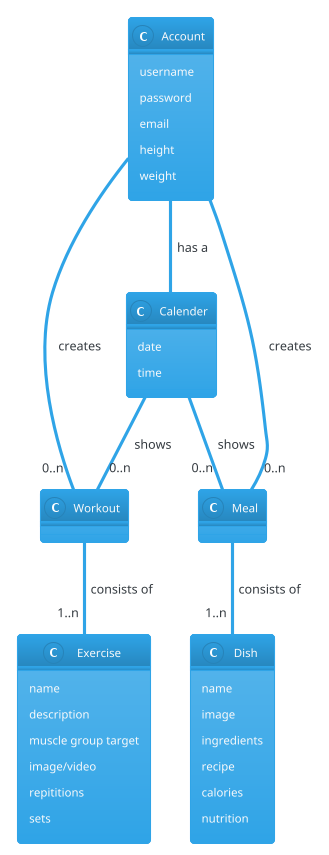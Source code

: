 @startuml Domain Model (Gustav)
!theme cerulean

class Account {
    username
    password
    email
    height
    weight
}

class Calender {
    date
    time
}

Class Workout {}

class Exercise {
    name
    description
    muscle group target
    image/video
    repititions
    sets
}

class Meal {}

class Dish {
    name
    image
    ingredients
    recipe
    calories
    nutrition
}

Account -- Calender : has a
Account -- "0..n" Workout : creates
Account -- "0..n" Meal : creates

Calender -- "0..n" Workout : shows
Calender -- "0..n" Meal : shows

Workout -- "1..n" Exercise : consists of

Meal -- "1..n" Dish : consists of

@enduml
